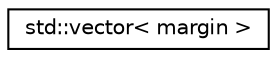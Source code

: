 digraph "Graphical Class Hierarchy"
{
  edge [fontname="Helvetica",fontsize="10",labelfontname="Helvetica",labelfontsize="10"];
  node [fontname="Helvetica",fontsize="10",shape=record];
  rankdir="LR";
  Node0 [label="std::vector\< margin \>",height=0.2,width=0.4,color="black", fillcolor="white", style="filled",URL="$classstd_1_1vector.html"];
}
